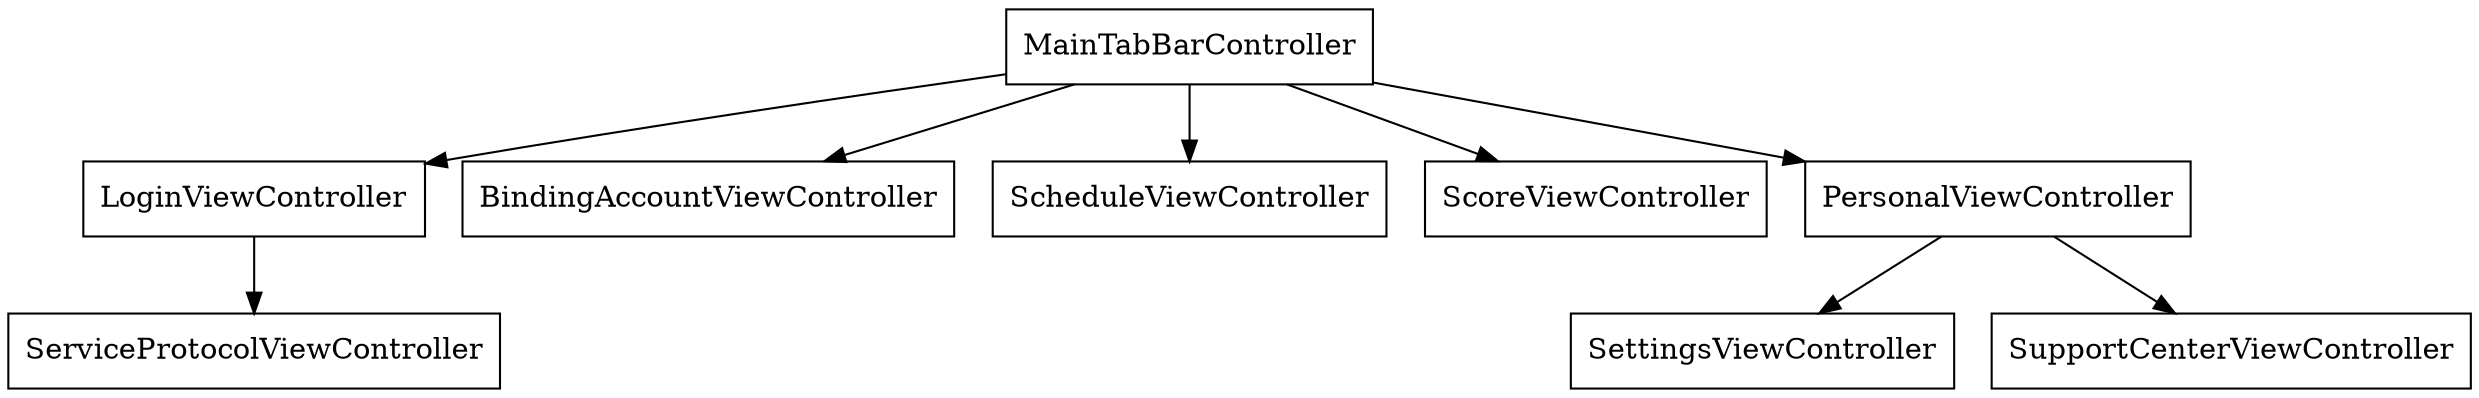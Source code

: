 digraph ViewModel{
	node[shape = record];

  MainTabBarController->LoginViewController->ServiceProtocolViewController;
  MainTabBarController->BindingAccountViewController;

  MainTabBarController->ScheduleViewController;
  MainTabBarController->ScoreViewController;
  MainTabBarController->PersonalViewController;

  PersonalViewController->SettingsViewController;
  PersonalViewController->SupportCenterViewController
}
